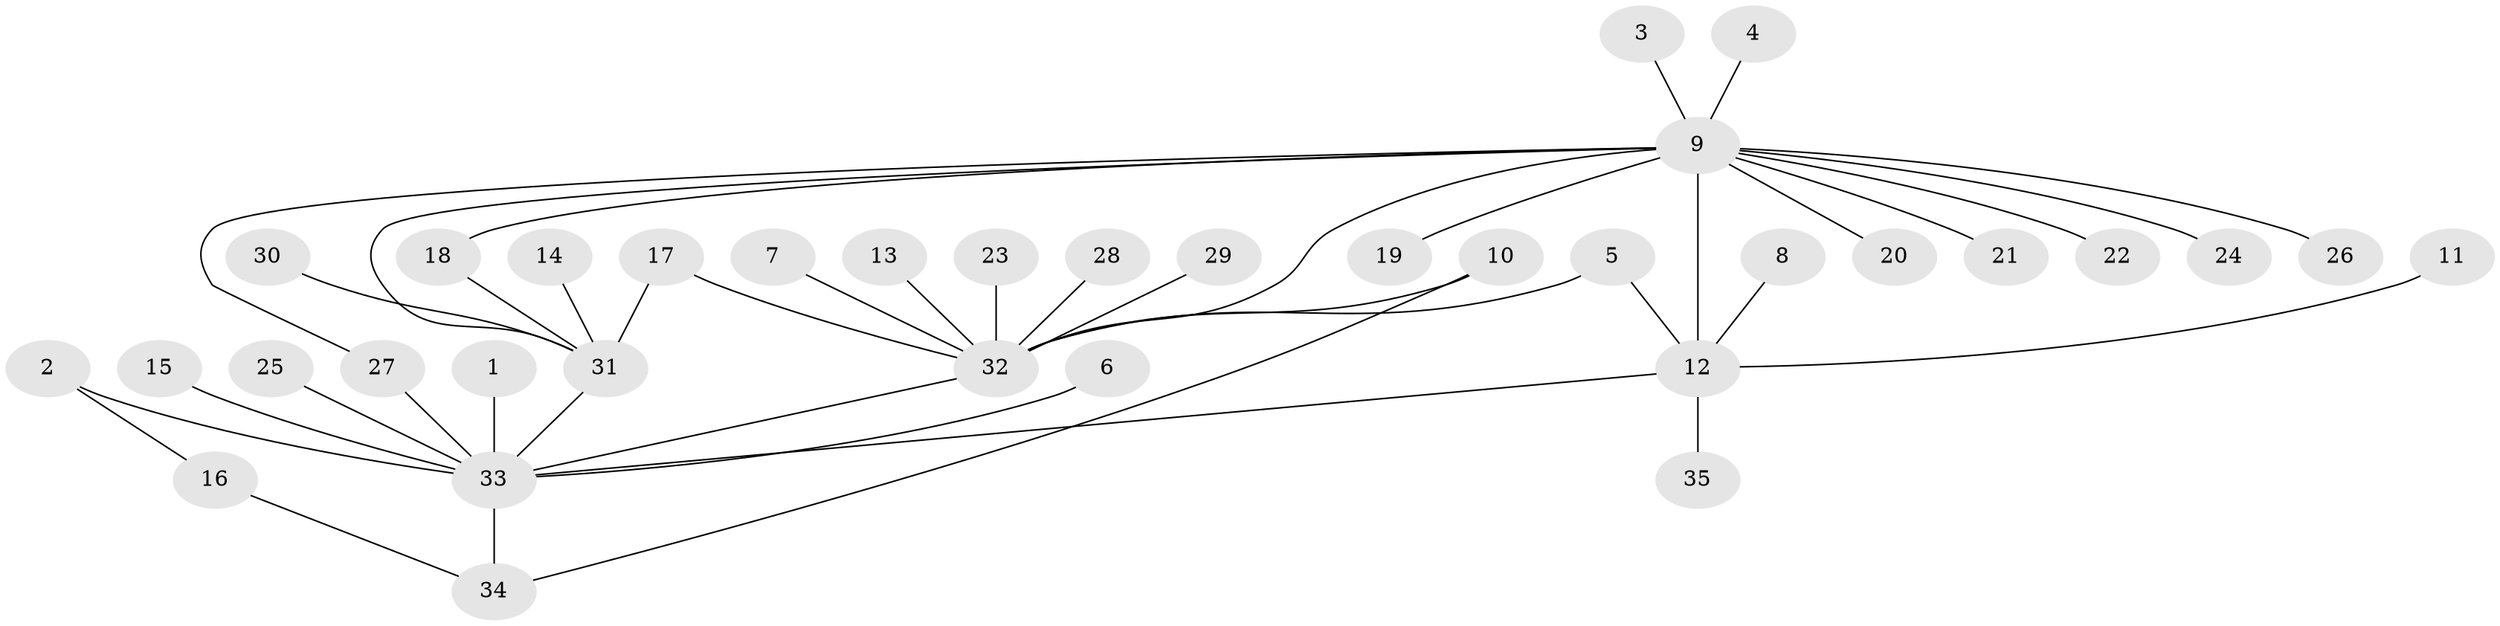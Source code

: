 // original degree distribution, {15: 0.014285714285714285, 1: 0.6, 2: 0.24285714285714285, 4: 0.014285714285714285, 10: 0.02857142857142857, 18: 0.014285714285714285, 3: 0.05714285714285714, 14: 0.014285714285714285, 5: 0.014285714285714285}
// Generated by graph-tools (version 1.1) at 2025/36/03/04/25 23:36:55]
// undirected, 35 vertices, 42 edges
graph export_dot {
  node [color=gray90,style=filled];
  1;
  2;
  3;
  4;
  5;
  6;
  7;
  8;
  9;
  10;
  11;
  12;
  13;
  14;
  15;
  16;
  17;
  18;
  19;
  20;
  21;
  22;
  23;
  24;
  25;
  26;
  27;
  28;
  29;
  30;
  31;
  32;
  33;
  34;
  35;
  1 -- 33 [weight=1.0];
  2 -- 16 [weight=1.0];
  2 -- 33 [weight=1.0];
  3 -- 9 [weight=1.0];
  4 -- 9 [weight=1.0];
  5 -- 12 [weight=1.0];
  5 -- 32 [weight=1.0];
  6 -- 33 [weight=1.0];
  7 -- 32 [weight=1.0];
  8 -- 12 [weight=1.0];
  9 -- 12 [weight=1.0];
  9 -- 18 [weight=1.0];
  9 -- 19 [weight=1.0];
  9 -- 20 [weight=1.0];
  9 -- 21 [weight=1.0];
  9 -- 22 [weight=1.0];
  9 -- 24 [weight=1.0];
  9 -- 26 [weight=1.0];
  9 -- 27 [weight=1.0];
  9 -- 31 [weight=1.0];
  9 -- 32 [weight=1.0];
  10 -- 32 [weight=1.0];
  10 -- 34 [weight=1.0];
  11 -- 12 [weight=1.0];
  12 -- 33 [weight=1.0];
  12 -- 35 [weight=1.0];
  13 -- 32 [weight=1.0];
  14 -- 31 [weight=1.0];
  15 -- 33 [weight=1.0];
  16 -- 34 [weight=1.0];
  17 -- 31 [weight=1.0];
  17 -- 32 [weight=1.0];
  18 -- 31 [weight=1.0];
  23 -- 32 [weight=1.0];
  25 -- 33 [weight=1.0];
  27 -- 33 [weight=1.0];
  28 -- 32 [weight=1.0];
  29 -- 32 [weight=1.0];
  30 -- 31 [weight=1.0];
  31 -- 33 [weight=1.0];
  32 -- 33 [weight=1.0];
  33 -- 34 [weight=1.0];
}
